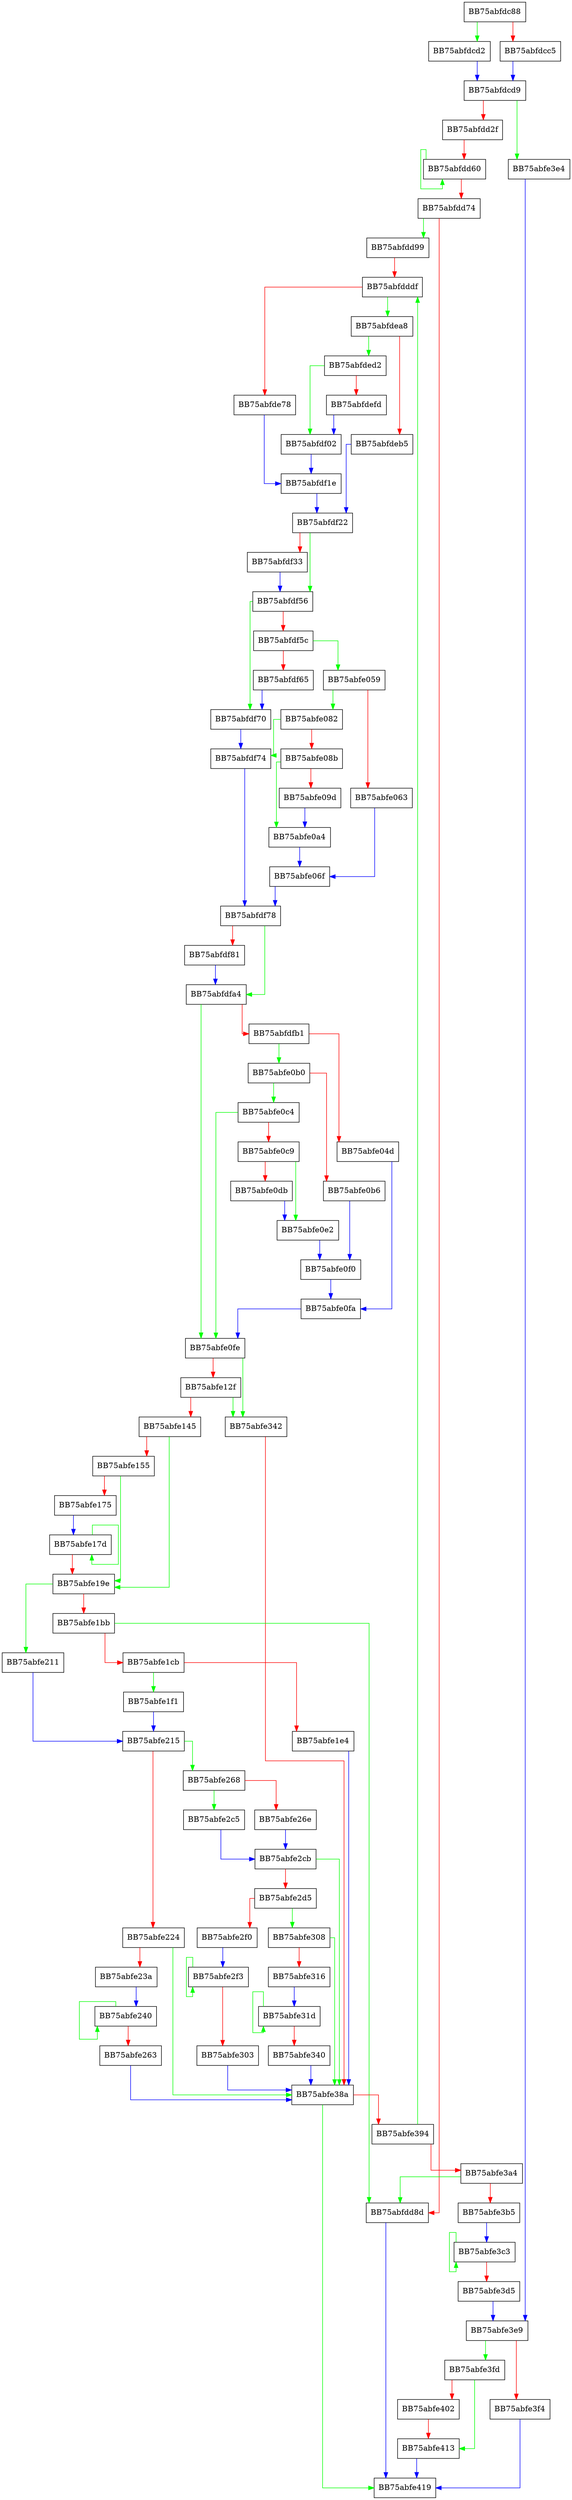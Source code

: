 digraph ZSTD_decompressSequences {
  node [shape="box"];
  graph [splines=ortho];
  BB75abfdc88 -> BB75abfdcd2 [color="green"];
  BB75abfdc88 -> BB75abfdcc5 [color="red"];
  BB75abfdcc5 -> BB75abfdcd9 [color="blue"];
  BB75abfdcd2 -> BB75abfdcd9 [color="blue"];
  BB75abfdcd9 -> BB75abfe3e4 [color="green"];
  BB75abfdcd9 -> BB75abfdd2f [color="red"];
  BB75abfdd2f -> BB75abfdd60 [color="red"];
  BB75abfdd60 -> BB75abfdd60 [color="green"];
  BB75abfdd60 -> BB75abfdd74 [color="red"];
  BB75abfdd74 -> BB75abfdd99 [color="green"];
  BB75abfdd74 -> BB75abfdd8d [color="red"];
  BB75abfdd8d -> BB75abfe419 [color="blue"];
  BB75abfdd99 -> BB75abfdddf [color="red"];
  BB75abfdddf -> BB75abfdea8 [color="green"];
  BB75abfdddf -> BB75abfde78 [color="red"];
  BB75abfde78 -> BB75abfdf1e [color="blue"];
  BB75abfdea8 -> BB75abfded2 [color="green"];
  BB75abfdea8 -> BB75abfdeb5 [color="red"];
  BB75abfdeb5 -> BB75abfdf22 [color="blue"];
  BB75abfded2 -> BB75abfdf02 [color="green"];
  BB75abfded2 -> BB75abfdefd [color="red"];
  BB75abfdefd -> BB75abfdf02 [color="blue"];
  BB75abfdf02 -> BB75abfdf1e [color="blue"];
  BB75abfdf1e -> BB75abfdf22 [color="blue"];
  BB75abfdf22 -> BB75abfdf56 [color="green"];
  BB75abfdf22 -> BB75abfdf33 [color="red"];
  BB75abfdf33 -> BB75abfdf56 [color="blue"];
  BB75abfdf56 -> BB75abfdf70 [color="green"];
  BB75abfdf56 -> BB75abfdf5c [color="red"];
  BB75abfdf5c -> BB75abfe059 [color="green"];
  BB75abfdf5c -> BB75abfdf65 [color="red"];
  BB75abfdf65 -> BB75abfdf70 [color="blue"];
  BB75abfdf70 -> BB75abfdf74 [color="blue"];
  BB75abfdf74 -> BB75abfdf78 [color="blue"];
  BB75abfdf78 -> BB75abfdfa4 [color="green"];
  BB75abfdf78 -> BB75abfdf81 [color="red"];
  BB75abfdf81 -> BB75abfdfa4 [color="blue"];
  BB75abfdfa4 -> BB75abfe0fe [color="green"];
  BB75abfdfa4 -> BB75abfdfb1 [color="red"];
  BB75abfdfb1 -> BB75abfe0b0 [color="green"];
  BB75abfdfb1 -> BB75abfe04d [color="red"];
  BB75abfe04d -> BB75abfe0fa [color="blue"];
  BB75abfe059 -> BB75abfe082 [color="green"];
  BB75abfe059 -> BB75abfe063 [color="red"];
  BB75abfe063 -> BB75abfe06f [color="blue"];
  BB75abfe06f -> BB75abfdf78 [color="blue"];
  BB75abfe082 -> BB75abfdf74 [color="green"];
  BB75abfe082 -> BB75abfe08b [color="red"];
  BB75abfe08b -> BB75abfe0a4 [color="green"];
  BB75abfe08b -> BB75abfe09d [color="red"];
  BB75abfe09d -> BB75abfe0a4 [color="blue"];
  BB75abfe0a4 -> BB75abfe06f [color="blue"];
  BB75abfe0b0 -> BB75abfe0c4 [color="green"];
  BB75abfe0b0 -> BB75abfe0b6 [color="red"];
  BB75abfe0b6 -> BB75abfe0f0 [color="blue"];
  BB75abfe0c4 -> BB75abfe0fe [color="green"];
  BB75abfe0c4 -> BB75abfe0c9 [color="red"];
  BB75abfe0c9 -> BB75abfe0e2 [color="green"];
  BB75abfe0c9 -> BB75abfe0db [color="red"];
  BB75abfe0db -> BB75abfe0e2 [color="blue"];
  BB75abfe0e2 -> BB75abfe0f0 [color="blue"];
  BB75abfe0f0 -> BB75abfe0fa [color="blue"];
  BB75abfe0fa -> BB75abfe0fe [color="blue"];
  BB75abfe0fe -> BB75abfe342 [color="green"];
  BB75abfe0fe -> BB75abfe12f [color="red"];
  BB75abfe12f -> BB75abfe342 [color="green"];
  BB75abfe12f -> BB75abfe145 [color="red"];
  BB75abfe145 -> BB75abfe19e [color="green"];
  BB75abfe145 -> BB75abfe155 [color="red"];
  BB75abfe155 -> BB75abfe19e [color="green"];
  BB75abfe155 -> BB75abfe175 [color="red"];
  BB75abfe175 -> BB75abfe17d [color="blue"];
  BB75abfe17d -> BB75abfe17d [color="green"];
  BB75abfe17d -> BB75abfe19e [color="red"];
  BB75abfe19e -> BB75abfe211 [color="green"];
  BB75abfe19e -> BB75abfe1bb [color="red"];
  BB75abfe1bb -> BB75abfdd8d [color="green"];
  BB75abfe1bb -> BB75abfe1cb [color="red"];
  BB75abfe1cb -> BB75abfe1f1 [color="green"];
  BB75abfe1cb -> BB75abfe1e4 [color="red"];
  BB75abfe1e4 -> BB75abfe38a [color="blue"];
  BB75abfe1f1 -> BB75abfe215 [color="blue"];
  BB75abfe211 -> BB75abfe215 [color="blue"];
  BB75abfe215 -> BB75abfe268 [color="green"];
  BB75abfe215 -> BB75abfe224 [color="red"];
  BB75abfe224 -> BB75abfe38a [color="green"];
  BB75abfe224 -> BB75abfe23a [color="red"];
  BB75abfe23a -> BB75abfe240 [color="blue"];
  BB75abfe240 -> BB75abfe240 [color="green"];
  BB75abfe240 -> BB75abfe263 [color="red"];
  BB75abfe263 -> BB75abfe38a [color="blue"];
  BB75abfe268 -> BB75abfe2c5 [color="green"];
  BB75abfe268 -> BB75abfe26e [color="red"];
  BB75abfe26e -> BB75abfe2cb [color="blue"];
  BB75abfe2c5 -> BB75abfe2cb [color="blue"];
  BB75abfe2cb -> BB75abfe38a [color="green"];
  BB75abfe2cb -> BB75abfe2d5 [color="red"];
  BB75abfe2d5 -> BB75abfe308 [color="green"];
  BB75abfe2d5 -> BB75abfe2f0 [color="red"];
  BB75abfe2f0 -> BB75abfe2f3 [color="blue"];
  BB75abfe2f3 -> BB75abfe2f3 [color="green"];
  BB75abfe2f3 -> BB75abfe303 [color="red"];
  BB75abfe303 -> BB75abfe38a [color="blue"];
  BB75abfe308 -> BB75abfe38a [color="green"];
  BB75abfe308 -> BB75abfe316 [color="red"];
  BB75abfe316 -> BB75abfe31d [color="blue"];
  BB75abfe31d -> BB75abfe31d [color="green"];
  BB75abfe31d -> BB75abfe340 [color="red"];
  BB75abfe340 -> BB75abfe38a [color="blue"];
  BB75abfe342 -> BB75abfe38a [color="red"];
  BB75abfe38a -> BB75abfe419 [color="green"];
  BB75abfe38a -> BB75abfe394 [color="red"];
  BB75abfe394 -> BB75abfdddf [color="green"];
  BB75abfe394 -> BB75abfe3a4 [color="red"];
  BB75abfe3a4 -> BB75abfdd8d [color="green"];
  BB75abfe3a4 -> BB75abfe3b5 [color="red"];
  BB75abfe3b5 -> BB75abfe3c3 [color="blue"];
  BB75abfe3c3 -> BB75abfe3c3 [color="green"];
  BB75abfe3c3 -> BB75abfe3d5 [color="red"];
  BB75abfe3d5 -> BB75abfe3e9 [color="blue"];
  BB75abfe3e4 -> BB75abfe3e9 [color="blue"];
  BB75abfe3e9 -> BB75abfe3fd [color="green"];
  BB75abfe3e9 -> BB75abfe3f4 [color="red"];
  BB75abfe3f4 -> BB75abfe419 [color="blue"];
  BB75abfe3fd -> BB75abfe413 [color="green"];
  BB75abfe3fd -> BB75abfe402 [color="red"];
  BB75abfe402 -> BB75abfe413 [color="red"];
  BB75abfe413 -> BB75abfe419 [color="blue"];
}